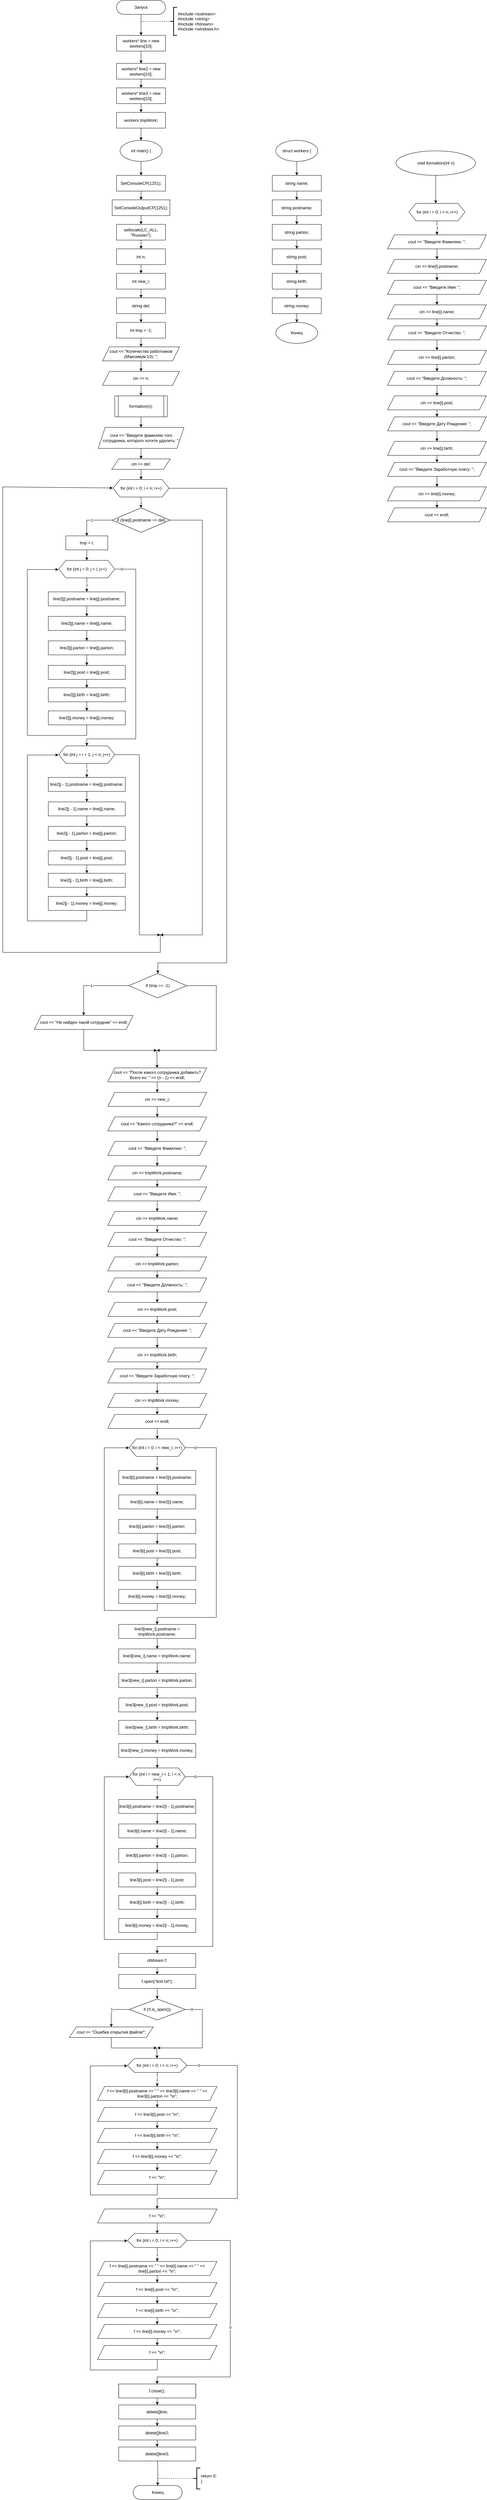 <mxfile>
    <diagram id="tr8WCDj-hul7nBdrf4UF" name="Страница 1">
        <mxGraphModel dx="1806" dy="1929" grid="1" gridSize="10" guides="1" tooltips="1" connect="0" arrows="1" fold="1" page="1" pageScale="1" pageWidth="827" pageHeight="1169" math="0" shadow="0">
            <root>
                <mxCell id="0"/>
                <mxCell id="1" parent="0"/>
                <mxCell id="676" style="edgeStyle=orthogonalEdgeStyle;rounded=0;html=1;" edge="1" parent="1" source="3" target="670">
                    <mxGeometry relative="1" as="geometry"/>
                </mxCell>
                <mxCell id="3" value="Запуск" style="rounded=1;whiteSpace=wrap;html=1;arcSize=50;" parent="1" vertex="1">
                    <mxGeometry x="305" y="-250" width="140" height="40" as="geometry"/>
                </mxCell>
                <mxCell id="5" value="&lt;div&gt;#include &amp;lt;iostream&amp;gt;&lt;/div&gt;&lt;div&gt;#include &amp;lt;string&amp;gt;&lt;/div&gt;&lt;div&gt;#include &amp;lt;fstream&amp;gt;&lt;/div&gt;&lt;div&gt;#include &amp;lt;windows.h&amp;gt;&lt;/div&gt;" style="strokeWidth=2;html=1;shape=mxgraph.flowchart.annotation_2;align=left;labelPosition=right;pointerEvents=1;" parent="1" vertex="1">
                    <mxGeometry x="458.01" y="-230" width="20" height="80" as="geometry"/>
                </mxCell>
                <mxCell id="6" value="" style="endArrow=none;dashed=1;html=1;entryX=0;entryY=0.5;entryDx=0;entryDy=0;entryPerimeter=0;" parent="1" target="5" edge="1">
                    <mxGeometry width="50" height="50" relative="1" as="geometry">
                        <mxPoint x="375" y="-190" as="sourcePoint"/>
                        <mxPoint x="465" y="-200" as="targetPoint"/>
                    </mxGeometry>
                </mxCell>
                <mxCell id="7" value="Конец" style="rounded=1;whiteSpace=wrap;html=1;arcSize=50;" parent="1" vertex="1">
                    <mxGeometry x="352.5" y="6850" width="140" height="40" as="geometry"/>
                </mxCell>
                <mxCell id="10" value="return 0;&lt;br&gt;}" style="strokeWidth=2;html=1;shape=mxgraph.flowchart.annotation_2;align=left;labelPosition=right;pointerEvents=1;" parent="1" vertex="1">
                    <mxGeometry x="524.25" y="6800" width="20" height="60" as="geometry"/>
                </mxCell>
                <mxCell id="11" value="" style="endArrow=none;dashed=1;html=1;entryX=0;entryY=0.5;entryDx=0;entryDy=0;entryPerimeter=0;" parent="1" edge="1">
                    <mxGeometry width="50" height="50" relative="1" as="geometry">
                        <mxPoint x="424.25" y="6830" as="sourcePoint"/>
                        <mxPoint x="524.25" y="6830" as="targetPoint"/>
                    </mxGeometry>
                </mxCell>
                <mxCell id="383" value="" style="edgeStyle=orthogonalEdgeStyle;html=1;rounded=0;" parent="1" source="354" target="382" edge="1">
                    <mxGeometry relative="1" as="geometry"/>
                </mxCell>
                <mxCell id="354" value="int main() {" style="ellipse;whiteSpace=wrap;html=1;" parent="1" vertex="1">
                    <mxGeometry x="315" y="150" width="120" height="60" as="geometry"/>
                </mxCell>
                <mxCell id="359" value="&lt;div&gt;void formation(int n)&lt;/div&gt;" style="ellipse;whiteSpace=wrap;html=1;" parent="1" vertex="1">
                    <mxGeometry x="1103.5" y="180" width="227" height="70" as="geometry"/>
                </mxCell>
                <mxCell id="367" style="edgeStyle=orthogonalEdgeStyle;rounded=0;html=1;" parent="1" target="7" edge="1">
                    <mxGeometry relative="1" as="geometry">
                        <mxPoint x="422.5" y="6780" as="sourcePoint"/>
                    </mxGeometry>
                </mxCell>
                <mxCell id="454" value="" style="edgeStyle=orthogonalEdgeStyle;rounded=0;html=1;" parent="1" source="359" edge="1">
                    <mxGeometry relative="1" as="geometry">
                        <mxPoint x="1217" y="290" as="sourcePoint"/>
                        <mxPoint x="1217" y="330" as="targetPoint"/>
                    </mxGeometry>
                </mxCell>
                <mxCell id="457" style="edgeStyle=orthogonalEdgeStyle;html=1;rounded=0;" edge="1" parent="1" source="382" target="455">
                    <mxGeometry relative="1" as="geometry"/>
                </mxCell>
                <mxCell id="382" value="SetConsoleCP(1251);" style="rounded=0;whiteSpace=wrap;html=1;" parent="1" vertex="1">
                    <mxGeometry x="305" y="250" width="140" height="45" as="geometry"/>
                </mxCell>
                <mxCell id="411" style="edgeStyle=orthogonalEdgeStyle;rounded=0;html=1;entryX=0.006;entryY=0.52;entryDx=0;entryDy=0;entryPerimeter=0;" parent="1" source="406" edge="1">
                    <mxGeometry relative="1" as="geometry">
                        <Array as="points">
                            <mxPoint x="510" y="1235"/>
                            <mxPoint x="510" y="1400"/>
                            <mxPoint x="210" y="1400"/>
                            <mxPoint x="210" y="1066"/>
                        </Array>
                        <mxPoint x="295.96" y="1066" as="targetPoint"/>
                    </mxGeometry>
                </mxCell>
                <mxCell id="458" style="edgeStyle=orthogonalEdgeStyle;rounded=0;html=1;" edge="1" parent="1" source="455" target="456">
                    <mxGeometry relative="1" as="geometry"/>
                </mxCell>
                <mxCell id="455" value="SetConsoleOutputCP(1251);" style="rounded=0;whiteSpace=wrap;html=1;" vertex="1" parent="1">
                    <mxGeometry x="292.5" y="320" width="165" height="45" as="geometry"/>
                </mxCell>
                <mxCell id="463" style="edgeStyle=orthogonalEdgeStyle;rounded=0;html=1;" edge="1" parent="1" source="456" target="459">
                    <mxGeometry relative="1" as="geometry"/>
                </mxCell>
                <mxCell id="456" value="setlocale(LC_ALL, &quot;Russian&quot;);" style="rounded=0;whiteSpace=wrap;html=1;" vertex="1" parent="1">
                    <mxGeometry x="305" y="390" width="140" height="45" as="geometry"/>
                </mxCell>
                <mxCell id="464" style="edgeStyle=orthogonalEdgeStyle;rounded=0;html=1;" edge="1" parent="1" source="459" target="461">
                    <mxGeometry relative="1" as="geometry"/>
                </mxCell>
                <mxCell id="459" value="int n;" style="rounded=0;whiteSpace=wrap;html=1;" vertex="1" parent="1">
                    <mxGeometry x="305" y="460" width="140" height="45" as="geometry"/>
                </mxCell>
                <mxCell id="466" style="edgeStyle=orthogonalEdgeStyle;rounded=0;html=1;" edge="1" parent="1" source="460" target="462">
                    <mxGeometry relative="1" as="geometry"/>
                </mxCell>
                <mxCell id="460" value="string del;" style="rounded=0;whiteSpace=wrap;html=1;" vertex="1" parent="1">
                    <mxGeometry x="305" y="600" width="140" height="45" as="geometry"/>
                </mxCell>
                <mxCell id="465" style="edgeStyle=orthogonalEdgeStyle;rounded=0;html=1;" edge="1" parent="1" source="461" target="460">
                    <mxGeometry relative="1" as="geometry"/>
                </mxCell>
                <mxCell id="461" value="int new_i;" style="rounded=0;whiteSpace=wrap;html=1;" vertex="1" parent="1">
                    <mxGeometry x="305" y="530" width="140" height="45" as="geometry"/>
                </mxCell>
                <mxCell id="468" style="edgeStyle=orthogonalEdgeStyle;rounded=0;html=1;" edge="1" parent="1" source="462" target="467">
                    <mxGeometry relative="1" as="geometry"/>
                </mxCell>
                <mxCell id="462" value="int tmp = -1;" style="rounded=0;whiteSpace=wrap;html=1;" vertex="1" parent="1">
                    <mxGeometry x="305" y="670" width="140" height="45" as="geometry"/>
                </mxCell>
                <mxCell id="470" style="edgeStyle=orthogonalEdgeStyle;rounded=0;html=1;" edge="1" parent="1" source="467" target="469">
                    <mxGeometry relative="1" as="geometry"/>
                </mxCell>
                <mxCell id="467" value="cout &amp;lt;&amp;lt; &quot;Количество работников (Максимум 10): &quot;;" style="shape=parallelogram;perimeter=parallelogramPerimeter;whiteSpace=wrap;html=1;fixedSize=1;" vertex="1" parent="1">
                    <mxGeometry x="265" y="740" width="220" height="40" as="geometry"/>
                </mxCell>
                <mxCell id="472" style="edgeStyle=orthogonalEdgeStyle;rounded=0;html=1;" edge="1" parent="1" source="469" target="471">
                    <mxGeometry relative="1" as="geometry"/>
                </mxCell>
                <mxCell id="469" value="cin &amp;gt;&amp;gt; n;" style="shape=parallelogram;perimeter=parallelogramPerimeter;whiteSpace=wrap;html=1;fixedSize=1;" vertex="1" parent="1">
                    <mxGeometry x="265" y="810" width="220" height="40" as="geometry"/>
                </mxCell>
                <mxCell id="474" style="edgeStyle=orthogonalEdgeStyle;rounded=0;html=1;" edge="1" parent="1" source="471" target="473">
                    <mxGeometry relative="1" as="geometry"/>
                </mxCell>
                <mxCell id="471" value="formation(n);" style="verticalLabelPosition=middle;verticalAlign=middle;html=1;shape=process;whiteSpace=wrap;rounded=0;size=0.067;arcSize=6;labelPosition=center;align=center;" vertex="1" parent="1">
                    <mxGeometry x="300" y="880" width="150" height="60" as="geometry"/>
                </mxCell>
                <mxCell id="476" style="edgeStyle=orthogonalEdgeStyle;rounded=0;html=1;" edge="1" parent="1" source="473" target="475">
                    <mxGeometry relative="1" as="geometry"/>
                </mxCell>
                <mxCell id="473" value="cout &amp;lt;&amp;lt; &quot;Введите фамилию того сотрудника, которого хотите удалить: &quot;;" style="shape=parallelogram;perimeter=parallelogramPerimeter;whiteSpace=wrap;html=1;fixedSize=1;" vertex="1" parent="1">
                    <mxGeometry x="252.5" y="970" width="245" height="60" as="geometry"/>
                </mxCell>
                <mxCell id="478" style="edgeStyle=orthogonalEdgeStyle;rounded=0;html=1;" edge="1" parent="1" source="475" target="477">
                    <mxGeometry relative="1" as="geometry"/>
                </mxCell>
                <mxCell id="475" value="cin &amp;gt;&amp;gt; del;" style="shape=parallelogram;perimeter=parallelogramPerimeter;whiteSpace=wrap;html=1;fixedSize=1;" vertex="1" parent="1">
                    <mxGeometry x="291.25" y="1060" width="167.5" height="30" as="geometry"/>
                </mxCell>
                <mxCell id="480" value="1" style="edgeStyle=orthogonalEdgeStyle;rounded=0;html=1;" edge="1" parent="1" source="477" target="479">
                    <mxGeometry relative="1" as="geometry"/>
                </mxCell>
                <mxCell id="533" style="edgeStyle=orthogonalEdgeStyle;rounded=0;html=1;" edge="1" parent="1" source="477" target="532">
                    <mxGeometry relative="1" as="geometry">
                        <Array as="points">
                            <mxPoint x="620" y="1144"/>
                            <mxPoint x="620" y="2500"/>
                            <mxPoint x="423" y="2500"/>
                        </Array>
                    </mxGeometry>
                </mxCell>
                <mxCell id="477" value="for (int i = 0; i &amp;lt; n; i++)" style="shape=hexagon;perimeter=hexagonPerimeter2;whiteSpace=wrap;html=1;fixedSize=1;" vertex="1" parent="1">
                    <mxGeometry x="295" y="1119" width="160" height="50" as="geometry"/>
                </mxCell>
                <mxCell id="482" value="1" style="edgeStyle=orthogonalEdgeStyle;rounded=0;html=1;" edge="1" parent="1" source="479" target="481">
                    <mxGeometry relative="1" as="geometry"/>
                </mxCell>
                <mxCell id="528" style="edgeStyle=orthogonalEdgeStyle;rounded=0;html=1;" edge="1" parent="1" source="479">
                    <mxGeometry relative="1" as="geometry">
                        <mxPoint x="430" y="2420" as="targetPoint"/>
                        <Array as="points">
                            <mxPoint x="550" y="1235"/>
                            <mxPoint x="550" y="2420"/>
                        </Array>
                    </mxGeometry>
                </mxCell>
                <mxCell id="479" value="if (line[i].postname == del)" style="rhombus;whiteSpace=wrap;html=1;" vertex="1" parent="1">
                    <mxGeometry x="292.5" y="1200" width="165" height="70" as="geometry"/>
                </mxCell>
                <mxCell id="484" style="edgeStyle=orthogonalEdgeStyle;rounded=0;html=1;" edge="1" parent="1" source="481" target="483">
                    <mxGeometry relative="1" as="geometry"/>
                </mxCell>
                <mxCell id="481" value="tmp = i;" style="rounded=0;whiteSpace=wrap;html=1;" vertex="1" parent="1">
                    <mxGeometry x="160" y="1280" width="120" height="40" as="geometry"/>
                </mxCell>
                <mxCell id="490" value="1" style="edgeStyle=orthogonalEdgeStyle;rounded=0;html=1;" edge="1" parent="1" source="483" target="485">
                    <mxGeometry relative="1" as="geometry"/>
                </mxCell>
                <mxCell id="526" value="0" style="edgeStyle=orthogonalEdgeStyle;rounded=0;html=1;" edge="1" parent="1" source="483" target="513">
                    <mxGeometry x="-0.943" relative="1" as="geometry">
                        <Array as="points">
                            <mxPoint x="360" y="1375"/>
                            <mxPoint x="360" y="1860"/>
                            <mxPoint x="220" y="1860"/>
                        </Array>
                        <mxPoint as="offset"/>
                    </mxGeometry>
                </mxCell>
                <mxCell id="483" value="for (int j = 0; j &amp;lt; i; j++)" style="shape=hexagon;perimeter=hexagonPerimeter2;whiteSpace=wrap;html=1;fixedSize=1;" vertex="1" parent="1">
                    <mxGeometry x="140" y="1350" width="160" height="50" as="geometry"/>
                </mxCell>
                <mxCell id="491" style="edgeStyle=orthogonalEdgeStyle;rounded=0;html=1;" edge="1" parent="1" source="485" target="489">
                    <mxGeometry relative="1" as="geometry"/>
                </mxCell>
                <mxCell id="485" value="line2[j].postname = line[j].postname;" style="rounded=0;whiteSpace=wrap;html=1;" vertex="1" parent="1">
                    <mxGeometry x="110" y="1440" width="220" height="40" as="geometry"/>
                </mxCell>
                <mxCell id="494" style="edgeStyle=orthogonalEdgeStyle;rounded=0;html=1;" edge="1" parent="1" source="486" target="487">
                    <mxGeometry relative="1" as="geometry"/>
                </mxCell>
                <mxCell id="486" value="line2[j].post = line[j].post;" style="rounded=0;whiteSpace=wrap;html=1;" vertex="1" parent="1">
                    <mxGeometry x="110" y="1650" width="220" height="40" as="geometry"/>
                </mxCell>
                <mxCell id="496" style="edgeStyle=orthogonalEdgeStyle;rounded=0;html=1;" edge="1" parent="1" source="487" target="495">
                    <mxGeometry relative="1" as="geometry"/>
                </mxCell>
                <mxCell id="487" value="line2[j].birth = line[j].birth;" style="rounded=0;whiteSpace=wrap;html=1;" vertex="1" parent="1">
                    <mxGeometry x="110" y="1714" width="220" height="40" as="geometry"/>
                </mxCell>
                <mxCell id="493" style="edgeStyle=orthogonalEdgeStyle;rounded=0;html=1;" edge="1" parent="1" source="488" target="486">
                    <mxGeometry relative="1" as="geometry"/>
                </mxCell>
                <mxCell id="488" value="line2[j].parton = line[j].parton;" style="rounded=0;whiteSpace=wrap;html=1;" vertex="1" parent="1">
                    <mxGeometry x="110" y="1580" width="220" height="40" as="geometry"/>
                </mxCell>
                <mxCell id="492" style="edgeStyle=orthogonalEdgeStyle;rounded=0;html=1;" edge="1" parent="1" source="489" target="488">
                    <mxGeometry relative="1" as="geometry"/>
                </mxCell>
                <mxCell id="489" value="line2[j].name = line[j].name;" style="rounded=0;whiteSpace=wrap;html=1;" vertex="1" parent="1">
                    <mxGeometry x="110" y="1510" width="220" height="40" as="geometry"/>
                </mxCell>
                <mxCell id="497" style="edgeStyle=orthogonalEdgeStyle;rounded=0;html=1;entryX=-0.006;entryY=0.52;entryDx=0;entryDy=0;entryPerimeter=0;" edge="1" parent="1" source="495" target="483">
                    <mxGeometry relative="1" as="geometry">
                        <Array as="points">
                            <mxPoint x="220" y="1850"/>
                            <mxPoint x="50" y="1850"/>
                            <mxPoint x="50" y="1376"/>
                        </Array>
                    </mxGeometry>
                </mxCell>
                <mxCell id="495" value="line2[j].money = line[j].money;" style="rounded=0;whiteSpace=wrap;html=1;" vertex="1" parent="1">
                    <mxGeometry x="110" y="1780" width="220" height="40" as="geometry"/>
                </mxCell>
                <mxCell id="512" value="1" style="edgeStyle=orthogonalEdgeStyle;rounded=0;html=1;" edge="1" parent="1" source="513" target="515">
                    <mxGeometry relative="1" as="geometry"/>
                </mxCell>
                <mxCell id="529" style="edgeStyle=orthogonalEdgeStyle;rounded=0;html=1;" edge="1" parent="1" source="513">
                    <mxGeometry relative="1" as="geometry">
                        <mxPoint x="430" y="2420" as="targetPoint"/>
                        <Array as="points">
                            <mxPoint x="370" y="1905"/>
                            <mxPoint x="370" y="2420"/>
                        </Array>
                    </mxGeometry>
                </mxCell>
                <mxCell id="513" value="for (int j = i + 1; j &amp;lt; n; j++)" style="shape=hexagon;perimeter=hexagonPerimeter2;whiteSpace=wrap;html=1;fixedSize=1;" vertex="1" parent="1">
                    <mxGeometry x="140" y="1880" width="160" height="50" as="geometry"/>
                </mxCell>
                <mxCell id="514" style="edgeStyle=orthogonalEdgeStyle;rounded=0;html=1;" edge="1" parent="1" source="515" target="523">
                    <mxGeometry relative="1" as="geometry"/>
                </mxCell>
                <mxCell id="515" value="line2[j - 1].postname = line[j].postname;" style="rounded=0;whiteSpace=wrap;html=1;" vertex="1" parent="1">
                    <mxGeometry x="110" y="1970" width="220" height="40" as="geometry"/>
                </mxCell>
                <mxCell id="516" style="edgeStyle=orthogonalEdgeStyle;rounded=0;html=1;" edge="1" parent="1" source="517" target="519">
                    <mxGeometry relative="1" as="geometry"/>
                </mxCell>
                <mxCell id="517" value="line2[j - 1].post = line[j].post;" style="rounded=0;whiteSpace=wrap;html=1;" vertex="1" parent="1">
                    <mxGeometry x="110" y="2180" width="220" height="40" as="geometry"/>
                </mxCell>
                <mxCell id="518" style="edgeStyle=orthogonalEdgeStyle;rounded=0;html=1;" edge="1" parent="1" source="519" target="525">
                    <mxGeometry relative="1" as="geometry"/>
                </mxCell>
                <mxCell id="519" value="line2[j - 1].birth = line[j].birth;" style="rounded=0;whiteSpace=wrap;html=1;" vertex="1" parent="1">
                    <mxGeometry x="110" y="2244" width="220" height="40" as="geometry"/>
                </mxCell>
                <mxCell id="520" style="edgeStyle=orthogonalEdgeStyle;rounded=0;html=1;" edge="1" parent="1" source="521" target="517">
                    <mxGeometry relative="1" as="geometry"/>
                </mxCell>
                <mxCell id="521" value="line2[j - 1].parton = line[j].parton;" style="rounded=0;whiteSpace=wrap;html=1;" vertex="1" parent="1">
                    <mxGeometry x="110" y="2110" width="220" height="40" as="geometry"/>
                </mxCell>
                <mxCell id="522" style="edgeStyle=orthogonalEdgeStyle;rounded=0;html=1;" edge="1" parent="1" source="523" target="521">
                    <mxGeometry relative="1" as="geometry"/>
                </mxCell>
                <mxCell id="523" value="line2[j - 1].name = line[j].name;" style="rounded=0;whiteSpace=wrap;html=1;" vertex="1" parent="1">
                    <mxGeometry x="110" y="2040" width="220" height="40" as="geometry"/>
                </mxCell>
                <mxCell id="524" style="edgeStyle=orthogonalEdgeStyle;rounded=0;html=1;entryX=-0.006;entryY=0.52;entryDx=0;entryDy=0;entryPerimeter=0;" edge="1" parent="1" source="525" target="513">
                    <mxGeometry relative="1" as="geometry">
                        <Array as="points">
                            <mxPoint x="220" y="2380"/>
                            <mxPoint x="50" y="2380"/>
                            <mxPoint x="50" y="1906"/>
                        </Array>
                    </mxGeometry>
                </mxCell>
                <mxCell id="525" value="line2[j - 1].money = line[j].money;" style="rounded=0;whiteSpace=wrap;html=1;" vertex="1" parent="1">
                    <mxGeometry x="110" y="2310" width="220" height="40" as="geometry"/>
                </mxCell>
                <mxCell id="531" value="" style="endArrow=classic;html=1;rounded=0;entryX=-0.005;entryY=0.484;entryDx=0;entryDy=0;entryPerimeter=0;" edge="1" parent="1" target="477">
                    <mxGeometry width="50" height="50" relative="1" as="geometry">
                        <mxPoint x="430" y="2419.091" as="sourcePoint"/>
                        <mxPoint x="450" y="1740" as="targetPoint"/>
                        <Array as="points">
                            <mxPoint x="430" y="2470"/>
                            <mxPoint x="-20" y="2470"/>
                            <mxPoint x="-20" y="1140"/>
                        </Array>
                    </mxGeometry>
                </mxCell>
                <mxCell id="535" value="1" style="edgeStyle=orthogonalEdgeStyle;rounded=0;html=1;" edge="1" parent="1" source="532" target="534">
                    <mxGeometry relative="1" as="geometry">
                        <Array as="points">
                            <mxPoint x="211" y="2565"/>
                        </Array>
                    </mxGeometry>
                </mxCell>
                <mxCell id="536" style="edgeStyle=orthogonalEdgeStyle;rounded=0;html=1;" edge="1" parent="1" source="532">
                    <mxGeometry relative="1" as="geometry">
                        <mxPoint x="420" y="2750" as="targetPoint"/>
                        <Array as="points">
                            <mxPoint x="590" y="2565"/>
                            <mxPoint x="590" y="2750"/>
                        </Array>
                    </mxGeometry>
                </mxCell>
                <mxCell id="532" value="if (tmp == -1)" style="rhombus;whiteSpace=wrap;html=1;" vertex="1" parent="1">
                    <mxGeometry x="340" y="2530" width="165" height="70" as="geometry"/>
                </mxCell>
                <mxCell id="537" style="edgeStyle=orthogonalEdgeStyle;rounded=0;html=1;" edge="1" parent="1" source="534">
                    <mxGeometry relative="1" as="geometry">
                        <mxPoint x="420" y="2750" as="targetPoint"/>
                        <Array as="points">
                            <mxPoint x="211" y="2750"/>
                        </Array>
                    </mxGeometry>
                </mxCell>
                <mxCell id="534" value="cout &amp;lt;&amp;lt; &quot;Не найден такой сотрудник&quot; &amp;lt;&amp;lt; endl;" style="shape=parallelogram;perimeter=parallelogramPerimeter;whiteSpace=wrap;html=1;fixedSize=1;" vertex="1" parent="1">
                    <mxGeometry x="70" y="2650" width="282.5" height="40" as="geometry"/>
                </mxCell>
                <mxCell id="542" style="edgeStyle=orthogonalEdgeStyle;rounded=0;html=1;" edge="1" parent="1" source="538" target="540">
                    <mxGeometry relative="1" as="geometry"/>
                </mxCell>
                <mxCell id="538" value="cout &amp;lt;&amp;lt; &quot;После какого сотрудника добавить? Всего их: &quot; &amp;lt;&amp;lt; (n - 1) &amp;lt;&amp;lt; endl;" style="shape=parallelogram;perimeter=parallelogramPerimeter;whiteSpace=wrap;html=1;fixedSize=1;" vertex="1" parent="1">
                    <mxGeometry x="280" y="2800" width="282.5" height="40" as="geometry"/>
                </mxCell>
                <mxCell id="539" value="" style="endArrow=classic;html=1;rounded=0;" edge="1" parent="1" target="538">
                    <mxGeometry width="50" height="50" relative="1" as="geometry">
                        <mxPoint x="420" y="2750" as="sourcePoint"/>
                        <mxPoint x="440" y="2630" as="targetPoint"/>
                    </mxGeometry>
                </mxCell>
                <mxCell id="543" style="edgeStyle=orthogonalEdgeStyle;rounded=0;html=1;" edge="1" parent="1" source="540" target="541">
                    <mxGeometry relative="1" as="geometry"/>
                </mxCell>
                <mxCell id="540" value="cin &amp;gt;&amp;gt; new_i;" style="shape=parallelogram;perimeter=parallelogramPerimeter;whiteSpace=wrap;html=1;fixedSize=1;" vertex="1" parent="1">
                    <mxGeometry x="280" y="2870" width="282.5" height="40" as="geometry"/>
                </mxCell>
                <mxCell id="545" style="edgeStyle=orthogonalEdgeStyle;rounded=0;html=1;" edge="1" parent="1" source="541" target="544">
                    <mxGeometry relative="1" as="geometry"/>
                </mxCell>
                <mxCell id="541" value="cout &amp;lt;&amp;lt; &quot;Какого сотрудника?&quot; &amp;lt;&amp;lt; endl;" style="shape=parallelogram;perimeter=parallelogramPerimeter;whiteSpace=wrap;html=1;fixedSize=1;" vertex="1" parent="1">
                    <mxGeometry x="280" y="2940" width="282.5" height="40" as="geometry"/>
                </mxCell>
                <mxCell id="547" style="edgeStyle=orthogonalEdgeStyle;rounded=0;html=1;" edge="1" parent="1" source="544" target="546">
                    <mxGeometry relative="1" as="geometry"/>
                </mxCell>
                <mxCell id="544" value="cout &amp;lt;&amp;lt; &quot;Введите Фамилию: &quot;;" style="shape=parallelogram;perimeter=parallelogramPerimeter;whiteSpace=wrap;html=1;fixedSize=1;" vertex="1" parent="1">
                    <mxGeometry x="280" y="3010" width="282.5" height="40" as="geometry"/>
                </mxCell>
                <mxCell id="564" style="edgeStyle=orthogonalEdgeStyle;rounded=0;html=1;" edge="1" parent="1" source="546" target="549">
                    <mxGeometry relative="1" as="geometry"/>
                </mxCell>
                <mxCell id="546" value="cin &amp;gt;&amp;gt; tmpWork.postname;" style="shape=parallelogram;perimeter=parallelogramPerimeter;whiteSpace=wrap;html=1;fixedSize=1;" vertex="1" parent="1">
                    <mxGeometry x="280" y="3080" width="282.5" height="40" as="geometry"/>
                </mxCell>
                <mxCell id="548" style="edgeStyle=orthogonalEdgeStyle;rounded=0;html=1;" edge="1" parent="1" source="549" target="550">
                    <mxGeometry relative="1" as="geometry"/>
                </mxCell>
                <mxCell id="549" value="cout &amp;lt;&amp;lt; &quot;Введите Имя: &quot;;" style="shape=parallelogram;perimeter=parallelogramPerimeter;whiteSpace=wrap;html=1;fixedSize=1;" vertex="1" parent="1">
                    <mxGeometry x="280" y="3140" width="282.5" height="40" as="geometry"/>
                </mxCell>
                <mxCell id="565" style="edgeStyle=orthogonalEdgeStyle;rounded=0;html=1;" edge="1" parent="1" source="550" target="552">
                    <mxGeometry relative="1" as="geometry"/>
                </mxCell>
                <mxCell id="550" value="cin &amp;gt;&amp;gt; tmpWork.name;" style="shape=parallelogram;perimeter=parallelogramPerimeter;whiteSpace=wrap;html=1;fixedSize=1;" vertex="1" parent="1">
                    <mxGeometry x="280" y="3210" width="282.5" height="40" as="geometry"/>
                </mxCell>
                <mxCell id="551" style="edgeStyle=orthogonalEdgeStyle;rounded=0;html=1;" edge="1" parent="1" source="552" target="553">
                    <mxGeometry relative="1" as="geometry"/>
                </mxCell>
                <mxCell id="552" value="cout &amp;lt;&amp;lt; &quot;Введите Отчество: &quot;;" style="shape=parallelogram;perimeter=parallelogramPerimeter;whiteSpace=wrap;html=1;fixedSize=1;" vertex="1" parent="1">
                    <mxGeometry x="280" y="3270" width="282.5" height="40" as="geometry"/>
                </mxCell>
                <mxCell id="566" style="edgeStyle=orthogonalEdgeStyle;rounded=0;html=1;" edge="1" parent="1" source="553" target="555">
                    <mxGeometry relative="1" as="geometry"/>
                </mxCell>
                <mxCell id="553" value="cin &amp;gt;&amp;gt; tmpWork.parton;" style="shape=parallelogram;perimeter=parallelogramPerimeter;whiteSpace=wrap;html=1;fixedSize=1;" vertex="1" parent="1">
                    <mxGeometry x="280" y="3340" width="282.5" height="40" as="geometry"/>
                </mxCell>
                <mxCell id="554" style="edgeStyle=orthogonalEdgeStyle;rounded=0;html=1;" edge="1" parent="1" source="555" target="556">
                    <mxGeometry relative="1" as="geometry"/>
                </mxCell>
                <mxCell id="555" value="cout &amp;lt;&amp;lt; &quot;Введите Должность: &quot;;" style="shape=parallelogram;perimeter=parallelogramPerimeter;whiteSpace=wrap;html=1;fixedSize=1;" vertex="1" parent="1">
                    <mxGeometry x="280" y="3400" width="282.5" height="40" as="geometry"/>
                </mxCell>
                <mxCell id="567" style="edgeStyle=orthogonalEdgeStyle;rounded=0;html=1;" edge="1" parent="1" source="556" target="558">
                    <mxGeometry relative="1" as="geometry"/>
                </mxCell>
                <mxCell id="556" value="cin &amp;gt;&amp;gt; tmpWork.post;" style="shape=parallelogram;perimeter=parallelogramPerimeter;whiteSpace=wrap;html=1;fixedSize=1;" vertex="1" parent="1">
                    <mxGeometry x="280" y="3470" width="282.5" height="40" as="geometry"/>
                </mxCell>
                <mxCell id="557" style="edgeStyle=orthogonalEdgeStyle;rounded=0;html=1;" edge="1" parent="1" source="558" target="559">
                    <mxGeometry relative="1" as="geometry"/>
                </mxCell>
                <mxCell id="558" value="cout &amp;lt;&amp;lt; &quot;Введите Дату Рождения: &quot;;" style="shape=parallelogram;perimeter=parallelogramPerimeter;whiteSpace=wrap;html=1;fixedSize=1;" vertex="1" parent="1">
                    <mxGeometry x="280" y="3530" width="282.5" height="40" as="geometry"/>
                </mxCell>
                <mxCell id="568" style="edgeStyle=orthogonalEdgeStyle;rounded=0;html=1;" edge="1" parent="1" source="559" target="561">
                    <mxGeometry relative="1" as="geometry"/>
                </mxCell>
                <mxCell id="559" value="cin &amp;gt;&amp;gt; tmpWork.birth;" style="shape=parallelogram;perimeter=parallelogramPerimeter;whiteSpace=wrap;html=1;fixedSize=1;" vertex="1" parent="1">
                    <mxGeometry x="280" y="3600" width="282.5" height="40" as="geometry"/>
                </mxCell>
                <mxCell id="560" style="edgeStyle=orthogonalEdgeStyle;rounded=0;html=1;" edge="1" parent="1" source="561" target="562">
                    <mxGeometry relative="1" as="geometry"/>
                </mxCell>
                <mxCell id="561" value="cout &amp;lt;&amp;lt; &quot;Введите Заработную плату: &quot;;" style="shape=parallelogram;perimeter=parallelogramPerimeter;whiteSpace=wrap;html=1;fixedSize=1;" vertex="1" parent="1">
                    <mxGeometry x="280" y="3660" width="282.5" height="40" as="geometry"/>
                </mxCell>
                <mxCell id="570" style="edgeStyle=orthogonalEdgeStyle;rounded=0;html=1;" edge="1" parent="1" source="562" target="569">
                    <mxGeometry relative="1" as="geometry"/>
                </mxCell>
                <mxCell id="562" value="cin &amp;gt;&amp;gt; tmpWork.money;" style="shape=parallelogram;perimeter=parallelogramPerimeter;whiteSpace=wrap;html=1;fixedSize=1;" vertex="1" parent="1">
                    <mxGeometry x="280" y="3730" width="282.5" height="40" as="geometry"/>
                </mxCell>
                <mxCell id="572" style="edgeStyle=orthogonalEdgeStyle;rounded=0;html=1;" edge="1" parent="1" source="569" target="571">
                    <mxGeometry relative="1" as="geometry"/>
                </mxCell>
                <mxCell id="569" value="cout &amp;lt;&amp;lt; endl;" style="shape=parallelogram;perimeter=parallelogramPerimeter;whiteSpace=wrap;html=1;fixedSize=1;" vertex="1" parent="1">
                    <mxGeometry x="280" y="3790" width="282.5" height="40" as="geometry"/>
                </mxCell>
                <mxCell id="584" value="1" style="edgeStyle=orthogonalEdgeStyle;rounded=0;html=1;" edge="1" parent="1" source="571" target="574">
                    <mxGeometry relative="1" as="geometry"/>
                </mxCell>
                <mxCell id="598" value="0" style="edgeStyle=orthogonalEdgeStyle;rounded=0;html=1;" edge="1" parent="1" source="571" target="588">
                    <mxGeometry x="-0.925" relative="1" as="geometry">
                        <Array as="points">
                            <mxPoint x="590" y="3885"/>
                            <mxPoint x="590" y="4370"/>
                            <mxPoint x="421" y="4370"/>
                        </Array>
                        <mxPoint as="offset"/>
                    </mxGeometry>
                </mxCell>
                <mxCell id="571" value="for (int i = 0; i &amp;lt; new_i; i++)" style="shape=hexagon;perimeter=hexagonPerimeter2;whiteSpace=wrap;html=1;fixedSize=1;" vertex="1" parent="1">
                    <mxGeometry x="341.25" y="3860" width="160" height="50" as="geometry"/>
                </mxCell>
                <mxCell id="573" style="edgeStyle=orthogonalEdgeStyle;rounded=0;html=1;" edge="1" parent="1" source="574" target="582">
                    <mxGeometry relative="1" as="geometry"/>
                </mxCell>
                <mxCell id="574" value="line3[i].postname = line2[i].postname;" style="rounded=0;whiteSpace=wrap;html=1;" vertex="1" parent="1">
                    <mxGeometry x="311.25" y="3950" width="220" height="40" as="geometry"/>
                </mxCell>
                <mxCell id="575" style="edgeStyle=orthogonalEdgeStyle;rounded=0;html=1;" edge="1" parent="1" source="576" target="578">
                    <mxGeometry relative="1" as="geometry"/>
                </mxCell>
                <mxCell id="576" value="line3[i].post = line2[i].post;" style="rounded=0;whiteSpace=wrap;html=1;" vertex="1" parent="1">
                    <mxGeometry x="311.25" y="4160" width="220" height="40" as="geometry"/>
                </mxCell>
                <mxCell id="577" style="edgeStyle=orthogonalEdgeStyle;rounded=0;html=1;" edge="1" parent="1" source="578" target="583">
                    <mxGeometry relative="1" as="geometry"/>
                </mxCell>
                <mxCell id="578" value="line3[i].birth = line2[i].birth;" style="rounded=0;whiteSpace=wrap;html=1;" vertex="1" parent="1">
                    <mxGeometry x="311.25" y="4224" width="220" height="40" as="geometry"/>
                </mxCell>
                <mxCell id="579" style="edgeStyle=orthogonalEdgeStyle;rounded=0;html=1;" edge="1" parent="1" source="580" target="576">
                    <mxGeometry relative="1" as="geometry"/>
                </mxCell>
                <mxCell id="580" value="line3[i].parton = line2[i].parton;" style="rounded=0;whiteSpace=wrap;html=1;" vertex="1" parent="1">
                    <mxGeometry x="311.25" y="4090" width="220" height="40" as="geometry"/>
                </mxCell>
                <mxCell id="581" style="edgeStyle=orthogonalEdgeStyle;rounded=0;html=1;" edge="1" parent="1" source="582" target="580">
                    <mxGeometry relative="1" as="geometry"/>
                </mxCell>
                <mxCell id="582" value="line3[i].name = line2[i].name;" style="rounded=0;whiteSpace=wrap;html=1;" vertex="1" parent="1">
                    <mxGeometry x="311.25" y="4020" width="220" height="40" as="geometry"/>
                </mxCell>
                <mxCell id="586" style="edgeStyle=orthogonalEdgeStyle;rounded=0;html=1;entryX=-0.003;entryY=0.507;entryDx=0;entryDy=0;entryPerimeter=0;" edge="1" parent="1" source="583" target="571">
                    <mxGeometry relative="1" as="geometry">
                        <Array as="points">
                            <mxPoint x="421" y="4350"/>
                            <mxPoint x="270" y="4350"/>
                            <mxPoint x="270" y="3885"/>
                        </Array>
                    </mxGeometry>
                </mxCell>
                <mxCell id="583" value="line3[i].money = line2[i].money;" style="rounded=0;whiteSpace=wrap;html=1;" vertex="1" parent="1">
                    <mxGeometry x="311.25" y="4290" width="220" height="40" as="geometry"/>
                </mxCell>
                <mxCell id="587" style="edgeStyle=orthogonalEdgeStyle;rounded=0;html=1;" edge="1" parent="1" source="588" target="596">
                    <mxGeometry relative="1" as="geometry"/>
                </mxCell>
                <mxCell id="588" value="line3[new_i].postname = tmpWork.postname;" style="rounded=0;whiteSpace=wrap;html=1;" vertex="1" parent="1">
                    <mxGeometry x="311.25" y="4390" width="220" height="40" as="geometry"/>
                </mxCell>
                <mxCell id="589" style="edgeStyle=orthogonalEdgeStyle;rounded=0;html=1;" edge="1" parent="1" source="590" target="592">
                    <mxGeometry relative="1" as="geometry"/>
                </mxCell>
                <mxCell id="590" value="line3[new_i].post = tmpWork.post;" style="rounded=0;whiteSpace=wrap;html=1;" vertex="1" parent="1">
                    <mxGeometry x="311.25" y="4600" width="220" height="40" as="geometry"/>
                </mxCell>
                <mxCell id="591" style="edgeStyle=orthogonalEdgeStyle;rounded=0;html=1;" edge="1" parent="1" source="592" target="597">
                    <mxGeometry relative="1" as="geometry"/>
                </mxCell>
                <mxCell id="592" value="line3[new_i].birth = tmpWork.birth;" style="rounded=0;whiteSpace=wrap;html=1;" vertex="1" parent="1">
                    <mxGeometry x="311.25" y="4664" width="220" height="40" as="geometry"/>
                </mxCell>
                <mxCell id="593" style="edgeStyle=orthogonalEdgeStyle;rounded=0;html=1;" edge="1" parent="1" source="594" target="590">
                    <mxGeometry relative="1" as="geometry"/>
                </mxCell>
                <mxCell id="594" value="line3[new_i].parton = tmpWork.parton;" style="rounded=0;whiteSpace=wrap;html=1;" vertex="1" parent="1">
                    <mxGeometry x="311.25" y="4530" width="220" height="40" as="geometry"/>
                </mxCell>
                <mxCell id="595" style="edgeStyle=orthogonalEdgeStyle;rounded=0;html=1;" edge="1" parent="1" source="596" target="594">
                    <mxGeometry relative="1" as="geometry"/>
                </mxCell>
                <mxCell id="596" value="line3[new_i].name = tmpWork.name;" style="rounded=0;whiteSpace=wrap;html=1;" vertex="1" parent="1">
                    <mxGeometry x="311.25" y="4460" width="220" height="40" as="geometry"/>
                </mxCell>
                <mxCell id="613" style="edgeStyle=orthogonalEdgeStyle;rounded=0;html=1;" edge="1" parent="1" source="597" target="600">
                    <mxGeometry relative="1" as="geometry"/>
                </mxCell>
                <mxCell id="597" value="line3[new_i].money = tmpWork.money;" style="rounded=0;whiteSpace=wrap;html=1;" vertex="1" parent="1">
                    <mxGeometry x="311.25" y="4730" width="220" height="40" as="geometry"/>
                </mxCell>
                <mxCell id="599" value="1" style="edgeStyle=orthogonalEdgeStyle;rounded=0;html=1;" edge="1" parent="1" source="600" target="602">
                    <mxGeometry relative="1" as="geometry"/>
                </mxCell>
                <mxCell id="615" value="0" style="edgeStyle=orthogonalEdgeStyle;rounded=0;html=1;" edge="1" parent="1" source="600" target="614">
                    <mxGeometry x="-0.923" relative="1" as="geometry">
                        <Array as="points">
                            <mxPoint x="580" y="4825"/>
                            <mxPoint x="580" y="5310"/>
                            <mxPoint x="421" y="5310"/>
                        </Array>
                        <mxPoint as="offset"/>
                    </mxGeometry>
                </mxCell>
                <mxCell id="600" value="for (int i = new_i + 1; i &amp;lt; n; i++)" style="shape=hexagon;perimeter=hexagonPerimeter2;whiteSpace=wrap;html=1;fixedSize=1;" vertex="1" parent="1">
                    <mxGeometry x="341.25" y="4800" width="160" height="50" as="geometry"/>
                </mxCell>
                <mxCell id="601" style="edgeStyle=orthogonalEdgeStyle;rounded=0;html=1;" edge="1" parent="1" source="602" target="610">
                    <mxGeometry relative="1" as="geometry"/>
                </mxCell>
                <mxCell id="602" value="line3[i].postname = line2[i - 1].postname;" style="rounded=0;whiteSpace=wrap;html=1;" vertex="1" parent="1">
                    <mxGeometry x="311.25" y="4890" width="220" height="40" as="geometry"/>
                </mxCell>
                <mxCell id="603" style="edgeStyle=orthogonalEdgeStyle;rounded=0;html=1;" edge="1" parent="1" source="604" target="606">
                    <mxGeometry relative="1" as="geometry"/>
                </mxCell>
                <mxCell id="604" value="line3[i].post = line2[i - 1].post;" style="rounded=0;whiteSpace=wrap;html=1;" vertex="1" parent="1">
                    <mxGeometry x="311.25" y="5100" width="220" height="40" as="geometry"/>
                </mxCell>
                <mxCell id="605" style="edgeStyle=orthogonalEdgeStyle;rounded=0;html=1;" edge="1" parent="1" source="606" target="612">
                    <mxGeometry relative="1" as="geometry"/>
                </mxCell>
                <mxCell id="606" value="line3[i].birth = line2[i - 1].birth;" style="rounded=0;whiteSpace=wrap;html=1;" vertex="1" parent="1">
                    <mxGeometry x="311.25" y="5164" width="220" height="40" as="geometry"/>
                </mxCell>
                <mxCell id="607" style="edgeStyle=orthogonalEdgeStyle;rounded=0;html=1;" edge="1" parent="1" source="608" target="604">
                    <mxGeometry relative="1" as="geometry"/>
                </mxCell>
                <mxCell id="608" value="line3[i].parton = line2[i - 1].parton;" style="rounded=0;whiteSpace=wrap;html=1;" vertex="1" parent="1">
                    <mxGeometry x="311.25" y="5030" width="220" height="40" as="geometry"/>
                </mxCell>
                <mxCell id="609" style="edgeStyle=orthogonalEdgeStyle;rounded=0;html=1;" edge="1" parent="1" source="610" target="608">
                    <mxGeometry relative="1" as="geometry"/>
                </mxCell>
                <mxCell id="610" value="line3[i].name = line2[i - 1].name;" style="rounded=0;whiteSpace=wrap;html=1;" vertex="1" parent="1">
                    <mxGeometry x="311.25" y="4960" width="220" height="40" as="geometry"/>
                </mxCell>
                <mxCell id="611" style="edgeStyle=orthogonalEdgeStyle;rounded=0;html=1;entryX=-0.003;entryY=0.507;entryDx=0;entryDy=0;entryPerimeter=0;" edge="1" parent="1" source="612" target="600">
                    <mxGeometry relative="1" as="geometry">
                        <Array as="points">
                            <mxPoint x="421" y="5290"/>
                            <mxPoint x="270" y="5290"/>
                            <mxPoint x="270" y="4825"/>
                        </Array>
                    </mxGeometry>
                </mxCell>
                <mxCell id="612" value="line3[i].money = line2[i - 1].money;" style="rounded=0;whiteSpace=wrap;html=1;" vertex="1" parent="1">
                    <mxGeometry x="311.25" y="5230" width="220" height="40" as="geometry"/>
                </mxCell>
                <mxCell id="618" style="edgeStyle=orthogonalEdgeStyle;rounded=0;html=1;" edge="1" parent="1" source="614" target="616">
                    <mxGeometry relative="1" as="geometry"/>
                </mxCell>
                <mxCell id="614" value="ofstream f;" style="rounded=0;whiteSpace=wrap;html=1;" vertex="1" parent="1">
                    <mxGeometry x="311.25" y="5330" width="220" height="40" as="geometry"/>
                </mxCell>
                <mxCell id="620" style="edgeStyle=orthogonalEdgeStyle;rounded=0;html=1;" edge="1" parent="1" source="616" target="619">
                    <mxGeometry relative="1" as="geometry"/>
                </mxCell>
                <mxCell id="616" value="f.open(&quot;text.txt&quot;);" style="rounded=0;whiteSpace=wrap;html=1;" vertex="1" parent="1">
                    <mxGeometry x="311.25" y="5390" width="220" height="40" as="geometry"/>
                </mxCell>
                <mxCell id="622" value="1" style="edgeStyle=orthogonalEdgeStyle;rounded=0;html=1;" edge="1" parent="1" source="619" target="621">
                    <mxGeometry relative="1" as="geometry">
                        <Array as="points">
                            <mxPoint x="290" y="5490"/>
                        </Array>
                    </mxGeometry>
                </mxCell>
                <mxCell id="623" value="0" style="edgeStyle=orthogonalEdgeStyle;rounded=0;html=1;" edge="1" parent="1" source="619">
                    <mxGeometry x="-0.87" relative="1" as="geometry">
                        <mxPoint x="421.25" y="5600" as="targetPoint"/>
                        <Array as="points">
                            <mxPoint x="550" y="5490"/>
                            <mxPoint x="550" y="5600"/>
                        </Array>
                        <mxPoint as="offset"/>
                    </mxGeometry>
                </mxCell>
                <mxCell id="619" value="if (!f.is_open())" style="rhombus;whiteSpace=wrap;html=1;" vertex="1" parent="1">
                    <mxGeometry x="341.25" y="5460" width="160" height="60" as="geometry"/>
                </mxCell>
                <mxCell id="624" style="edgeStyle=orthogonalEdgeStyle;rounded=0;html=1;" edge="1" parent="1" source="621">
                    <mxGeometry relative="1" as="geometry">
                        <mxPoint x="420" y="5600" as="targetPoint"/>
                        <Array as="points">
                            <mxPoint x="290" y="5600"/>
                        </Array>
                    </mxGeometry>
                </mxCell>
                <mxCell id="621" value="cout &amp;lt;&amp;lt; &quot;Ошибка открытия файла!&quot;;" style="shape=parallelogram;perimeter=parallelogramPerimeter;whiteSpace=wrap;html=1;fixedSize=1;" vertex="1" parent="1">
                    <mxGeometry x="170" y="5540" width="240" height="30" as="geometry"/>
                </mxCell>
                <mxCell id="628" value="1" style="edgeStyle=orthogonalEdgeStyle;rounded=0;html=1;" edge="1" parent="1" source="625" target="627">
                    <mxGeometry relative="1" as="geometry"/>
                </mxCell>
                <mxCell id="640" value="0" style="edgeStyle=orthogonalEdgeStyle;rounded=0;html=1;" edge="1" parent="1" source="625" target="639">
                    <mxGeometry x="-0.914" relative="1" as="geometry">
                        <Array as="points">
                            <mxPoint x="650" y="5650"/>
                            <mxPoint x="650" y="6030"/>
                            <mxPoint x="421" y="6030"/>
                        </Array>
                        <mxPoint as="offset"/>
                    </mxGeometry>
                </mxCell>
                <mxCell id="625" value="for (int i = 0; i &amp;lt; n; i++)" style="shape=hexagon;perimeter=hexagonPerimeter2;whiteSpace=wrap;html=1;fixedSize=1;" vertex="1" parent="1">
                    <mxGeometry x="336.25" y="5630" width="170" height="40" as="geometry"/>
                </mxCell>
                <mxCell id="626" value="" style="endArrow=classic;html=1;rounded=0;" edge="1" parent="1" target="625">
                    <mxGeometry width="50" height="50" relative="1" as="geometry">
                        <mxPoint x="420" y="5600" as="sourcePoint"/>
                        <mxPoint x="530" y="5570" as="targetPoint"/>
                    </mxGeometry>
                </mxCell>
                <mxCell id="631" style="edgeStyle=orthogonalEdgeStyle;rounded=0;html=1;" edge="1" parent="1" source="627" target="629">
                    <mxGeometry relative="1" as="geometry"/>
                </mxCell>
                <mxCell id="627" value="f &amp;lt;&amp;lt; line3[i].postname &amp;lt;&amp;lt; &quot; &quot; &amp;lt;&amp;lt; line3[i].name &amp;lt;&amp;lt; &quot; &quot; &amp;lt;&amp;lt; line3[i].parton &amp;lt;&amp;lt; &quot;\n&quot;;" style="shape=parallelogram;perimeter=parallelogramPerimeter;whiteSpace=wrap;html=1;fixedSize=1;" vertex="1" parent="1">
                    <mxGeometry x="250.63" y="5710" width="341.25" height="40" as="geometry"/>
                </mxCell>
                <mxCell id="632" style="edgeStyle=orthogonalEdgeStyle;rounded=0;html=1;" edge="1" parent="1" source="629" target="630">
                    <mxGeometry relative="1" as="geometry"/>
                </mxCell>
                <mxCell id="629" value="f &amp;lt;&amp;lt; line3[i].post &amp;lt;&amp;lt; &quot;\n&quot;;" style="shape=parallelogram;perimeter=parallelogramPerimeter;whiteSpace=wrap;html=1;fixedSize=1;" vertex="1" parent="1">
                    <mxGeometry x="250.63" y="5770" width="341.25" height="40" as="geometry"/>
                </mxCell>
                <mxCell id="634" style="edgeStyle=orthogonalEdgeStyle;rounded=0;html=1;" edge="1" parent="1" source="630" target="633">
                    <mxGeometry relative="1" as="geometry"/>
                </mxCell>
                <mxCell id="630" value="f &amp;lt;&amp;lt; line3[i].birth &amp;lt;&amp;lt; &quot;\n&quot;;" style="shape=parallelogram;perimeter=parallelogramPerimeter;whiteSpace=wrap;html=1;fixedSize=1;" vertex="1" parent="1">
                    <mxGeometry x="250.63" y="5830" width="341.25" height="40" as="geometry"/>
                </mxCell>
                <mxCell id="636" style="edgeStyle=orthogonalEdgeStyle;rounded=0;html=1;" edge="1" parent="1" source="633">
                    <mxGeometry relative="1" as="geometry">
                        <mxPoint x="421.255" y="5950" as="targetPoint"/>
                    </mxGeometry>
                </mxCell>
                <mxCell id="633" value="f &amp;lt;&amp;lt; line3[i].money &amp;lt;&amp;lt; &quot;\n&quot;;" style="shape=parallelogram;perimeter=parallelogramPerimeter;whiteSpace=wrap;html=1;fixedSize=1;" vertex="1" parent="1">
                    <mxGeometry x="250.63" y="5890" width="341.25" height="40" as="geometry"/>
                </mxCell>
                <mxCell id="638" style="edgeStyle=orthogonalEdgeStyle;rounded=0;html=1;entryX=-0.002;entryY=0.529;entryDx=0;entryDy=0;entryPerimeter=0;" edge="1" parent="1" source="637" target="625">
                    <mxGeometry relative="1" as="geometry">
                        <Array as="points">
                            <mxPoint x="421" y="6020"/>
                            <mxPoint x="230" y="6020"/>
                            <mxPoint x="230" y="5651"/>
                        </Array>
                    </mxGeometry>
                </mxCell>
                <mxCell id="637" value="f &amp;lt;&amp;lt; &quot;\n&quot;;" style="shape=parallelogram;perimeter=parallelogramPerimeter;whiteSpace=wrap;html=1;fixedSize=1;" vertex="1" parent="1">
                    <mxGeometry x="250.63" y="5950" width="341.25" height="40" as="geometry"/>
                </mxCell>
                <mxCell id="654" style="edgeStyle=orthogonalEdgeStyle;rounded=0;html=1;" edge="1" parent="1" source="639" target="643">
                    <mxGeometry relative="1" as="geometry"/>
                </mxCell>
                <mxCell id="639" value="f &amp;lt;&amp;lt; &quot;\n&quot;;" style="shape=parallelogram;perimeter=parallelogramPerimeter;whiteSpace=wrap;html=1;fixedSize=1;" vertex="1" parent="1">
                    <mxGeometry x="250.63" y="6060" width="341.25" height="40" as="geometry"/>
                </mxCell>
                <mxCell id="642" value="1" style="edgeStyle=orthogonalEdgeStyle;rounded=0;html=1;" edge="1" parent="1" source="643" target="645">
                    <mxGeometry relative="1" as="geometry"/>
                </mxCell>
                <mxCell id="656" value="0" style="edgeStyle=orthogonalEdgeStyle;rounded=0;html=1;" edge="1" parent="1" source="643" target="655">
                    <mxGeometry relative="1" as="geometry">
                        <Array as="points">
                            <mxPoint x="630" y="6150"/>
                            <mxPoint x="630" y="6540"/>
                            <mxPoint x="421" y="6540"/>
                        </Array>
                    </mxGeometry>
                </mxCell>
                <mxCell id="643" value="for (int i = 0; i &amp;lt; n; i++)" style="shape=hexagon;perimeter=hexagonPerimeter2;whiteSpace=wrap;html=1;fixedSize=1;" vertex="1" parent="1">
                    <mxGeometry x="336.25" y="6130" width="170" height="40" as="geometry"/>
                </mxCell>
                <mxCell id="644" style="edgeStyle=orthogonalEdgeStyle;rounded=0;html=1;" edge="1" parent="1" source="645" target="647">
                    <mxGeometry relative="1" as="geometry"/>
                </mxCell>
                <mxCell id="645" value="f &amp;lt;&amp;lt; line[i].postname &amp;lt;&amp;lt; &quot; &quot; &amp;lt;&amp;lt; line[i].name &amp;lt;&amp;lt; &quot; &quot; &amp;lt;&amp;lt; line[i].parton &amp;lt;&amp;lt; &quot;\n&quot;;" style="shape=parallelogram;perimeter=parallelogramPerimeter;whiteSpace=wrap;html=1;fixedSize=1;" vertex="1" parent="1">
                    <mxGeometry x="250.63" y="6210" width="341.25" height="40" as="geometry"/>
                </mxCell>
                <mxCell id="646" style="edgeStyle=orthogonalEdgeStyle;rounded=0;html=1;" edge="1" parent="1" source="647" target="649">
                    <mxGeometry relative="1" as="geometry"/>
                </mxCell>
                <mxCell id="647" value="f &amp;lt;&amp;lt; line[i].post &amp;lt;&amp;lt; &quot;\n&quot;;" style="shape=parallelogram;perimeter=parallelogramPerimeter;whiteSpace=wrap;html=1;fixedSize=1;" vertex="1" parent="1">
                    <mxGeometry x="250.63" y="6270" width="341.25" height="40" as="geometry"/>
                </mxCell>
                <mxCell id="648" style="edgeStyle=orthogonalEdgeStyle;rounded=0;html=1;" edge="1" parent="1" source="649" target="651">
                    <mxGeometry relative="1" as="geometry"/>
                </mxCell>
                <mxCell id="649" value="f &amp;lt;&amp;lt; line[i].birth &amp;lt;&amp;lt; &quot;\n&quot;;" style="shape=parallelogram;perimeter=parallelogramPerimeter;whiteSpace=wrap;html=1;fixedSize=1;" vertex="1" parent="1">
                    <mxGeometry x="250.63" y="6330" width="341.25" height="40" as="geometry"/>
                </mxCell>
                <mxCell id="650" style="edgeStyle=orthogonalEdgeStyle;rounded=0;html=1;" edge="1" parent="1" source="651">
                    <mxGeometry relative="1" as="geometry">
                        <mxPoint x="421.255" y="6450" as="targetPoint"/>
                    </mxGeometry>
                </mxCell>
                <mxCell id="651" value="f &amp;lt;&amp;lt; line[i].money &amp;lt;&amp;lt; &quot;\n&quot;;" style="shape=parallelogram;perimeter=parallelogramPerimeter;whiteSpace=wrap;html=1;fixedSize=1;" vertex="1" parent="1">
                    <mxGeometry x="250.63" y="6390" width="341.25" height="40" as="geometry"/>
                </mxCell>
                <mxCell id="652" style="edgeStyle=orthogonalEdgeStyle;rounded=0;html=1;entryX=-0.002;entryY=0.529;entryDx=0;entryDy=0;entryPerimeter=0;" edge="1" parent="1" source="653" target="643">
                    <mxGeometry relative="1" as="geometry">
                        <Array as="points">
                            <mxPoint x="421" y="6520"/>
                            <mxPoint x="230" y="6520"/>
                            <mxPoint x="230" y="6151"/>
                        </Array>
                    </mxGeometry>
                </mxCell>
                <mxCell id="653" value="f &amp;lt;&amp;lt; &quot;\n&quot;;" style="shape=parallelogram;perimeter=parallelogramPerimeter;whiteSpace=wrap;html=1;fixedSize=1;" vertex="1" parent="1">
                    <mxGeometry x="250.63" y="6450" width="341.25" height="40" as="geometry"/>
                </mxCell>
                <mxCell id="655" value="f.close();" style="rounded=0;whiteSpace=wrap;html=1;" vertex="1" parent="1">
                    <mxGeometry x="311.25" y="6560" width="220" height="40" as="geometry"/>
                </mxCell>
                <mxCell id="663" style="edgeStyle=orthogonalEdgeStyle;rounded=0;html=1;" edge="1" parent="1" source="657" target="661">
                    <mxGeometry relative="1" as="geometry"/>
                </mxCell>
                <mxCell id="657" value="delete[]line;" style="rounded=0;whiteSpace=wrap;html=1;" vertex="1" parent="1">
                    <mxGeometry x="311.25" y="6620" width="220" height="40" as="geometry"/>
                </mxCell>
                <mxCell id="658" value="f.close();" style="rounded=0;whiteSpace=wrap;html=1;" vertex="1" parent="1">
                    <mxGeometry x="311.25" y="6560" width="220" height="40" as="geometry"/>
                </mxCell>
                <mxCell id="662" style="edgeStyle=orthogonalEdgeStyle;rounded=0;html=1;" edge="1" parent="1" source="659" target="657">
                    <mxGeometry relative="1" as="geometry"/>
                </mxCell>
                <mxCell id="659" value="f.close();" style="rounded=0;whiteSpace=wrap;html=1;" vertex="1" parent="1">
                    <mxGeometry x="311.25" y="6560" width="220" height="40" as="geometry"/>
                </mxCell>
                <mxCell id="660" value="delete[]line3;" style="rounded=0;whiteSpace=wrap;html=1;" vertex="1" parent="1">
                    <mxGeometry x="311.25" y="6740" width="220" height="40" as="geometry"/>
                </mxCell>
                <mxCell id="664" style="edgeStyle=orthogonalEdgeStyle;rounded=0;html=1;" edge="1" parent="1" source="661" target="660">
                    <mxGeometry relative="1" as="geometry"/>
                </mxCell>
                <mxCell id="661" value="delete[]line2;" style="rounded=0;whiteSpace=wrap;html=1;" vertex="1" parent="1">
                    <mxGeometry x="311.25" y="6680" width="220" height="40" as="geometry"/>
                </mxCell>
                <mxCell id="674" style="edgeStyle=orthogonalEdgeStyle;rounded=0;html=1;" edge="1" parent="1" source="665" target="669">
                    <mxGeometry relative="1" as="geometry"/>
                </mxCell>
                <mxCell id="665" value="workers* line3 = new workers[10];" style="rounded=0;whiteSpace=wrap;html=1;" vertex="1" parent="1">
                    <mxGeometry x="305" width="140" height="45" as="geometry"/>
                </mxCell>
                <mxCell id="666" value="SetConsoleCP(1251);" style="rounded=0;whiteSpace=wrap;html=1;" vertex="1" parent="1">
                    <mxGeometry x="305" y="250" width="140" height="45" as="geometry"/>
                </mxCell>
                <mxCell id="667" value="SetConsoleCP(1251);" style="rounded=0;whiteSpace=wrap;html=1;" vertex="1" parent="1">
                    <mxGeometry x="305" y="250" width="140" height="45" as="geometry"/>
                </mxCell>
                <mxCell id="675" style="edgeStyle=orthogonalEdgeStyle;rounded=0;html=1;" edge="1" parent="1" source="669" target="354">
                    <mxGeometry relative="1" as="geometry"/>
                </mxCell>
                <mxCell id="669" value="workers tmpWork;" style="rounded=0;whiteSpace=wrap;html=1;" vertex="1" parent="1">
                    <mxGeometry x="305" y="70" width="140" height="45" as="geometry"/>
                </mxCell>
                <mxCell id="672" style="edgeStyle=orthogonalEdgeStyle;rounded=0;html=1;" edge="1" parent="1" source="670" target="671">
                    <mxGeometry relative="1" as="geometry"/>
                </mxCell>
                <mxCell id="670" value="workers* line = new workers[10];" style="rounded=0;whiteSpace=wrap;html=1;" vertex="1" parent="1">
                    <mxGeometry x="305" y="-150" width="140" height="45" as="geometry"/>
                </mxCell>
                <mxCell id="673" style="edgeStyle=orthogonalEdgeStyle;rounded=0;html=1;" edge="1" parent="1" source="671" target="665">
                    <mxGeometry relative="1" as="geometry"/>
                </mxCell>
                <mxCell id="671" value="workers* line2 = new workers[10];" style="rounded=0;whiteSpace=wrap;html=1;" vertex="1" parent="1">
                    <mxGeometry x="305" y="-70" width="140" height="45" as="geometry"/>
                </mxCell>
                <mxCell id="684" style="edgeStyle=orthogonalEdgeStyle;rounded=0;html=1;" edge="1" parent="1" source="677" target="678">
                    <mxGeometry relative="1" as="geometry"/>
                </mxCell>
                <mxCell id="677" value="struct workers {" style="ellipse;whiteSpace=wrap;html=1;" vertex="1" parent="1">
                    <mxGeometry x="760" y="150" width="120" height="60" as="geometry"/>
                </mxCell>
                <mxCell id="685" style="edgeStyle=orthogonalEdgeStyle;rounded=0;html=1;" edge="1" parent="1" source="678" target="679">
                    <mxGeometry relative="1" as="geometry"/>
                </mxCell>
                <mxCell id="678" value="string name;" style="rounded=0;whiteSpace=wrap;html=1;" vertex="1" parent="1">
                    <mxGeometry x="750" y="250" width="140" height="45" as="geometry"/>
                </mxCell>
                <mxCell id="686" style="edgeStyle=orthogonalEdgeStyle;rounded=0;html=1;" edge="1" parent="1" source="679" target="680">
                    <mxGeometry relative="1" as="geometry"/>
                </mxCell>
                <mxCell id="679" value="string postname;" style="rounded=0;whiteSpace=wrap;html=1;" vertex="1" parent="1">
                    <mxGeometry x="750" y="320" width="140" height="45" as="geometry"/>
                </mxCell>
                <mxCell id="687" style="edgeStyle=orthogonalEdgeStyle;rounded=0;html=1;" edge="1" parent="1" source="680" target="683">
                    <mxGeometry relative="1" as="geometry"/>
                </mxCell>
                <mxCell id="680" value="string parton;" style="rounded=0;whiteSpace=wrap;html=1;" vertex="1" parent="1">
                    <mxGeometry x="750" y="390" width="140" height="45" as="geometry"/>
                </mxCell>
                <mxCell id="691" style="edgeStyle=orthogonalEdgeStyle;rounded=0;html=1;" edge="1" parent="1" source="681" target="690">
                    <mxGeometry relative="1" as="geometry"/>
                </mxCell>
                <mxCell id="681" value="string money;" style="rounded=0;whiteSpace=wrap;html=1;" vertex="1" parent="1">
                    <mxGeometry x="750" y="600" width="140" height="45" as="geometry"/>
                </mxCell>
                <mxCell id="689" style="edgeStyle=orthogonalEdgeStyle;rounded=0;html=1;" edge="1" parent="1" source="682" target="681">
                    <mxGeometry relative="1" as="geometry"/>
                </mxCell>
                <mxCell id="682" value="string birth;" style="rounded=0;whiteSpace=wrap;html=1;" vertex="1" parent="1">
                    <mxGeometry x="750" y="530" width="140" height="45" as="geometry"/>
                </mxCell>
                <mxCell id="688" style="edgeStyle=orthogonalEdgeStyle;rounded=0;html=1;" edge="1" parent="1" source="683" target="682">
                    <mxGeometry relative="1" as="geometry"/>
                </mxCell>
                <mxCell id="683" value="string post;" style="rounded=0;whiteSpace=wrap;html=1;" vertex="1" parent="1">
                    <mxGeometry x="750" y="460" width="140" height="45" as="geometry"/>
                </mxCell>
                <mxCell id="690" value="Конец" style="ellipse;whiteSpace=wrap;html=1;" vertex="1" parent="1">
                    <mxGeometry x="760" y="670" width="120" height="60" as="geometry"/>
                </mxCell>
                <mxCell id="692" value="1" style="edgeStyle=orthogonalEdgeStyle;rounded=0;html=1;" edge="1" parent="1" source="693">
                    <mxGeometry relative="1" as="geometry">
                        <mxPoint x="1220.5" y="420" as="targetPoint"/>
                    </mxGeometry>
                </mxCell>
                <mxCell id="693" value="for (int i = 0; i &amp;lt; n; i++)" style="shape=hexagon;perimeter=hexagonPerimeter2;whiteSpace=wrap;html=1;fixedSize=1;" vertex="1" parent="1">
                    <mxGeometry x="1140.5" y="330" width="160" height="50" as="geometry"/>
                </mxCell>
                <mxCell id="707" style="edgeStyle=orthogonalEdgeStyle;rounded=0;html=1;" edge="1" parent="1" source="708" target="710">
                    <mxGeometry relative="1" as="geometry"/>
                </mxCell>
                <mxCell id="708" value="cout &amp;lt;&amp;lt; &quot;Введите Фамилию: &quot;;" style="shape=parallelogram;perimeter=parallelogramPerimeter;whiteSpace=wrap;html=1;fixedSize=1;" vertex="1" parent="1">
                    <mxGeometry x="1079.25" y="420" width="282.5" height="40" as="geometry"/>
                </mxCell>
                <mxCell id="709" style="edgeStyle=orthogonalEdgeStyle;rounded=0;html=1;" edge="1" parent="1" source="710" target="712">
                    <mxGeometry relative="1" as="geometry"/>
                </mxCell>
                <mxCell id="710" value="cin &amp;gt;&amp;gt; line[i].postname;" style="shape=parallelogram;perimeter=parallelogramPerimeter;whiteSpace=wrap;html=1;fixedSize=1;" vertex="1" parent="1">
                    <mxGeometry x="1079.25" y="490" width="282.5" height="40" as="geometry"/>
                </mxCell>
                <mxCell id="711" style="edgeStyle=orthogonalEdgeStyle;rounded=0;html=1;" edge="1" parent="1" source="712" target="714">
                    <mxGeometry relative="1" as="geometry"/>
                </mxCell>
                <mxCell id="712" value="cout &amp;lt;&amp;lt; &quot;Введите Имя: &quot;;" style="shape=parallelogram;perimeter=parallelogramPerimeter;whiteSpace=wrap;html=1;fixedSize=1;" vertex="1" parent="1">
                    <mxGeometry x="1079.25" y="550" width="282.5" height="40" as="geometry"/>
                </mxCell>
                <mxCell id="713" style="edgeStyle=orthogonalEdgeStyle;rounded=0;html=1;" edge="1" parent="1" source="714" target="716">
                    <mxGeometry relative="1" as="geometry"/>
                </mxCell>
                <mxCell id="714" value="cin &amp;gt;&amp;gt; line[i].name;" style="shape=parallelogram;perimeter=parallelogramPerimeter;whiteSpace=wrap;html=1;fixedSize=1;" vertex="1" parent="1">
                    <mxGeometry x="1079.25" y="620" width="282.5" height="40" as="geometry"/>
                </mxCell>
                <mxCell id="715" style="edgeStyle=orthogonalEdgeStyle;rounded=0;html=1;" edge="1" parent="1" source="716" target="718">
                    <mxGeometry relative="1" as="geometry"/>
                </mxCell>
                <mxCell id="716" value="cout &amp;lt;&amp;lt; &quot;Введите Отчество: &quot;;" style="shape=parallelogram;perimeter=parallelogramPerimeter;whiteSpace=wrap;html=1;fixedSize=1;" vertex="1" parent="1">
                    <mxGeometry x="1079.25" y="680" width="282.5" height="40" as="geometry"/>
                </mxCell>
                <mxCell id="717" style="edgeStyle=orthogonalEdgeStyle;rounded=0;html=1;" edge="1" parent="1" source="718" target="720">
                    <mxGeometry relative="1" as="geometry"/>
                </mxCell>
                <mxCell id="718" value="cin &amp;gt;&amp;gt; line[i].parton;" style="shape=parallelogram;perimeter=parallelogramPerimeter;whiteSpace=wrap;html=1;fixedSize=1;" vertex="1" parent="1">
                    <mxGeometry x="1079.25" y="750" width="282.5" height="40" as="geometry"/>
                </mxCell>
                <mxCell id="719" style="edgeStyle=orthogonalEdgeStyle;rounded=0;html=1;" edge="1" parent="1" source="720" target="722">
                    <mxGeometry relative="1" as="geometry"/>
                </mxCell>
                <mxCell id="720" value="cout &amp;lt;&amp;lt; &quot;Введите Должность: &quot;;" style="shape=parallelogram;perimeter=parallelogramPerimeter;whiteSpace=wrap;html=1;fixedSize=1;" vertex="1" parent="1">
                    <mxGeometry x="1079.25" y="810" width="282.5" height="40" as="geometry"/>
                </mxCell>
                <mxCell id="721" style="edgeStyle=orthogonalEdgeStyle;rounded=0;html=1;" edge="1" parent="1" source="722" target="724">
                    <mxGeometry relative="1" as="geometry"/>
                </mxCell>
                <mxCell id="722" value="cin &amp;gt;&amp;gt; line[i].post;" style="shape=parallelogram;perimeter=parallelogramPerimeter;whiteSpace=wrap;html=1;fixedSize=1;" vertex="1" parent="1">
                    <mxGeometry x="1079.25" y="880" width="282.5" height="40" as="geometry"/>
                </mxCell>
                <mxCell id="723" style="edgeStyle=orthogonalEdgeStyle;rounded=0;html=1;" edge="1" parent="1" source="724" target="726">
                    <mxGeometry relative="1" as="geometry"/>
                </mxCell>
                <mxCell id="724" value="cout &amp;lt;&amp;lt; &quot;Введите Дату Рождения: &quot;;" style="shape=parallelogram;perimeter=parallelogramPerimeter;whiteSpace=wrap;html=1;fixedSize=1;" vertex="1" parent="1">
                    <mxGeometry x="1079.25" y="940" width="282.5" height="40" as="geometry"/>
                </mxCell>
                <mxCell id="725" style="edgeStyle=orthogonalEdgeStyle;rounded=0;html=1;" edge="1" parent="1" source="726" target="728">
                    <mxGeometry relative="1" as="geometry"/>
                </mxCell>
                <mxCell id="726" value="cin &amp;gt;&amp;gt; line[i].birth;" style="shape=parallelogram;perimeter=parallelogramPerimeter;whiteSpace=wrap;html=1;fixedSize=1;" vertex="1" parent="1">
                    <mxGeometry x="1079.25" y="1010" width="282.5" height="40" as="geometry"/>
                </mxCell>
                <mxCell id="727" style="edgeStyle=orthogonalEdgeStyle;rounded=0;html=1;" edge="1" parent="1" source="728" target="730">
                    <mxGeometry relative="1" as="geometry"/>
                </mxCell>
                <mxCell id="728" value="cout &amp;lt;&amp;lt; &quot;Введите Заработную плату: &quot;;" style="shape=parallelogram;perimeter=parallelogramPerimeter;whiteSpace=wrap;html=1;fixedSize=1;" vertex="1" parent="1">
                    <mxGeometry x="1079.25" y="1070" width="282.5" height="40" as="geometry"/>
                </mxCell>
                <mxCell id="729" style="edgeStyle=orthogonalEdgeStyle;rounded=0;html=1;" edge="1" parent="1" source="730" target="731">
                    <mxGeometry relative="1" as="geometry"/>
                </mxCell>
                <mxCell id="730" value="cin &amp;gt;&amp;gt; line[i].money;" style="shape=parallelogram;perimeter=parallelogramPerimeter;whiteSpace=wrap;html=1;fixedSize=1;" vertex="1" parent="1">
                    <mxGeometry x="1079.25" y="1140" width="282.5" height="40" as="geometry"/>
                </mxCell>
                <mxCell id="731" value="cout &amp;lt;&amp;lt; endl;" style="shape=parallelogram;perimeter=parallelogramPerimeter;whiteSpace=wrap;html=1;fixedSize=1;" vertex="1" parent="1">
                    <mxGeometry x="1079.25" y="1200" width="282.5" height="40" as="geometry"/>
                </mxCell>
            </root>
        </mxGraphModel>
    </diagram>
</mxfile>